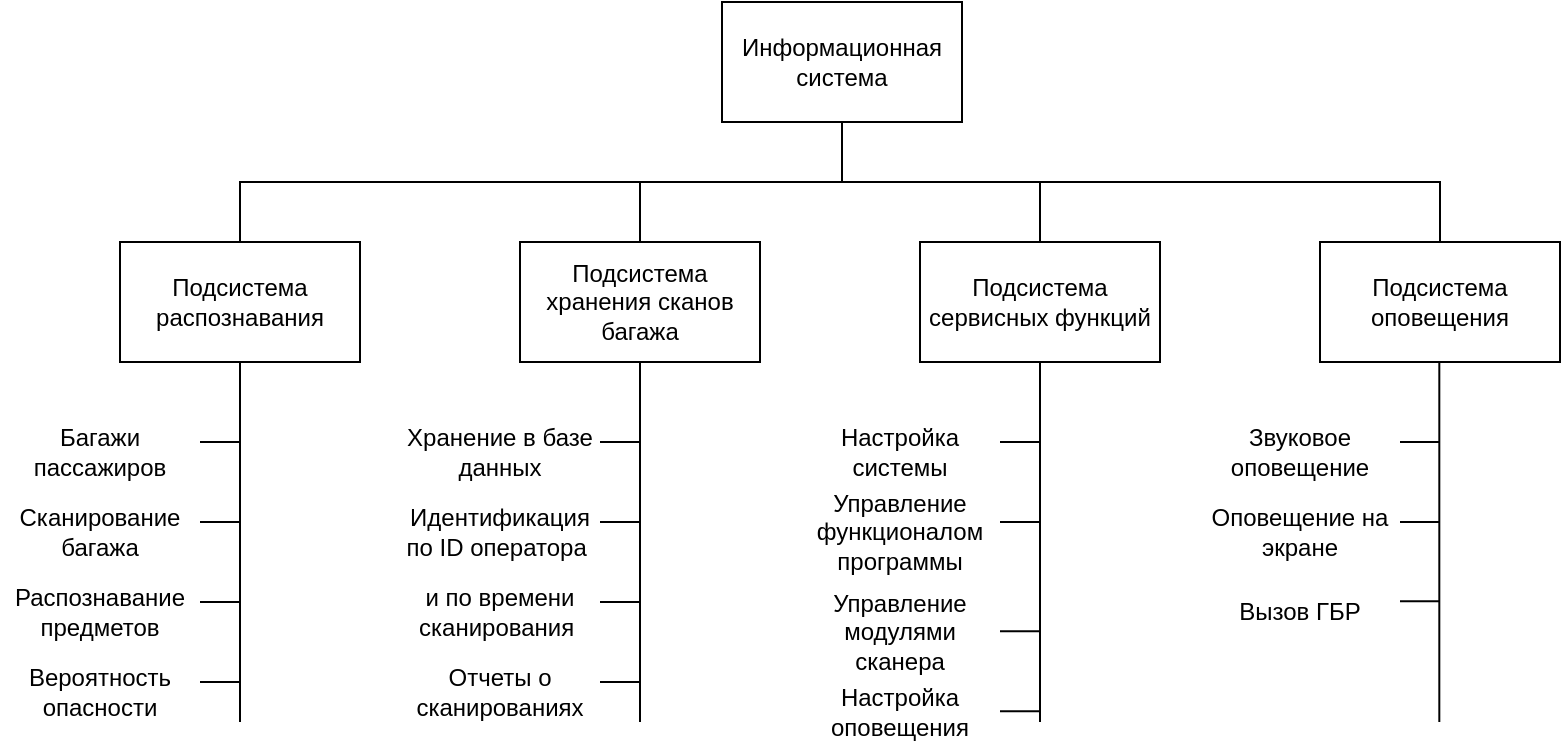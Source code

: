 <mxfile version="23.1.5" type="device">
  <diagram name="Страница — 1" id="V52yMWR2OKvhJ0VihK23">
    <mxGraphModel dx="1050" dy="565" grid="1" gridSize="10" guides="1" tooltips="1" connect="1" arrows="1" fold="1" page="1" pageScale="1" pageWidth="827" pageHeight="500" math="0" shadow="0">
      <root>
        <mxCell id="0" />
        <mxCell id="1" parent="0" />
        <mxCell id="V3rpUBimfbKSP724_8Vz-1" style="edgeStyle=orthogonalEdgeStyle;rounded=0;orthogonalLoop=1;jettySize=auto;html=1;entryX=0.5;entryY=0;entryDx=0;entryDy=0;exitX=0.5;exitY=1;exitDx=0;exitDy=0;endArrow=none;endFill=0;" edge="1" parent="1" source="N836Y4mIYnj3ZA9BI1Bo-1" target="N836Y4mIYnj3ZA9BI1Bo-3">
          <mxGeometry relative="1" as="geometry" />
        </mxCell>
        <mxCell id="V3rpUBimfbKSP724_8Vz-12" style="edgeStyle=orthogonalEdgeStyle;rounded=0;orthogonalLoop=1;jettySize=auto;html=1;entryX=0.5;entryY=0;entryDx=0;entryDy=0;endArrow=none;endFill=0;" edge="1" parent="1" source="N836Y4mIYnj3ZA9BI1Bo-1" target="N836Y4mIYnj3ZA9BI1Bo-5">
          <mxGeometry relative="1" as="geometry" />
        </mxCell>
        <mxCell id="V3rpUBimfbKSP724_8Vz-18" style="edgeStyle=orthogonalEdgeStyle;rounded=0;orthogonalLoop=1;jettySize=auto;html=1;entryX=0.5;entryY=0;entryDx=0;entryDy=0;endArrow=none;endFill=0;" edge="1" parent="1" source="N836Y4mIYnj3ZA9BI1Bo-1" target="N836Y4mIYnj3ZA9BI1Bo-7">
          <mxGeometry relative="1" as="geometry" />
        </mxCell>
        <mxCell id="V3rpUBimfbKSP724_8Vz-24" style="edgeStyle=orthogonalEdgeStyle;rounded=0;orthogonalLoop=1;jettySize=auto;html=1;entryX=0.5;entryY=0;entryDx=0;entryDy=0;endArrow=none;endFill=0;" edge="1" parent="1" source="N836Y4mIYnj3ZA9BI1Bo-1" target="N836Y4mIYnj3ZA9BI1Bo-9">
          <mxGeometry relative="1" as="geometry">
            <Array as="points">
              <mxPoint x="445" y="130" />
              <mxPoint x="744" y="130" />
            </Array>
          </mxGeometry>
        </mxCell>
        <mxCell id="N836Y4mIYnj3ZA9BI1Bo-1" value="Информационная система" style="rounded=0;whiteSpace=wrap;html=1;" parent="1" vertex="1">
          <mxGeometry x="385" y="40" width="120" height="60" as="geometry" />
        </mxCell>
        <mxCell id="N836Y4mIYnj3ZA9BI1Bo-3" value="Подсистема распознавания" style="rounded=0;whiteSpace=wrap;html=1;" parent="1" vertex="1">
          <mxGeometry x="84" y="160" width="120" height="60" as="geometry" />
        </mxCell>
        <mxCell id="N836Y4mIYnj3ZA9BI1Bo-5" value="Подсистема хранения сканов багажа" style="rounded=0;whiteSpace=wrap;html=1;" parent="1" vertex="1">
          <mxGeometry x="284" y="160" width="120" height="60" as="geometry" />
        </mxCell>
        <mxCell id="N836Y4mIYnj3ZA9BI1Bo-7" value="Подсистема сервисных функций" style="rounded=0;whiteSpace=wrap;html=1;" parent="1" vertex="1">
          <mxGeometry x="484" y="160" width="120" height="60" as="geometry" />
        </mxCell>
        <mxCell id="N836Y4mIYnj3ZA9BI1Bo-9" value="Подсистема оповещения" style="rounded=0;whiteSpace=wrap;html=1;" parent="1" vertex="1">
          <mxGeometry x="684" y="160" width="120" height="60" as="geometry" />
        </mxCell>
        <mxCell id="N836Y4mIYnj3ZA9BI1Bo-11" value="" style="endArrow=none;html=1;rounded=0;exitX=0.5;exitY=1;exitDx=0;exitDy=0;" parent="1" source="N836Y4mIYnj3ZA9BI1Bo-3" edge="1">
          <mxGeometry width="50" height="50" relative="1" as="geometry">
            <mxPoint x="328" y="280" as="sourcePoint" />
            <mxPoint x="144" y="400" as="targetPoint" />
          </mxGeometry>
        </mxCell>
        <mxCell id="N836Y4mIYnj3ZA9BI1Bo-12" value="" style="endArrow=none;html=1;rounded=0;" parent="1" edge="1">
          <mxGeometry width="50" height="50" relative="1" as="geometry">
            <mxPoint x="124" y="260" as="sourcePoint" />
            <mxPoint x="144" y="260" as="targetPoint" />
          </mxGeometry>
        </mxCell>
        <mxCell id="N836Y4mIYnj3ZA9BI1Bo-13" value="" style="endArrow=none;html=1;rounded=0;" parent="1" edge="1">
          <mxGeometry width="50" height="50" relative="1" as="geometry">
            <mxPoint x="124" y="300" as="sourcePoint" />
            <mxPoint x="144" y="300" as="targetPoint" />
          </mxGeometry>
        </mxCell>
        <mxCell id="N836Y4mIYnj3ZA9BI1Bo-15" value="Сканирование багажа" style="text;html=1;align=center;verticalAlign=middle;whiteSpace=wrap;rounded=0;" parent="1" vertex="1">
          <mxGeometry x="24" y="290" width="100" height="30" as="geometry" />
        </mxCell>
        <mxCell id="N836Y4mIYnj3ZA9BI1Bo-16" value="Распознавание предметов" style="text;html=1;align=center;verticalAlign=middle;whiteSpace=wrap;rounded=0;" parent="1" vertex="1">
          <mxGeometry x="24" y="330" width="100" height="30" as="geometry" />
        </mxCell>
        <mxCell id="N836Y4mIYnj3ZA9BI1Bo-17" value="" style="endArrow=none;html=1;rounded=0;" parent="1" edge="1">
          <mxGeometry width="50" height="50" relative="1" as="geometry">
            <mxPoint x="124" y="340" as="sourcePoint" />
            <mxPoint x="144" y="340" as="targetPoint" />
          </mxGeometry>
        </mxCell>
        <mxCell id="N836Y4mIYnj3ZA9BI1Bo-18" value="Вероятность опасности" style="text;html=1;align=center;verticalAlign=middle;whiteSpace=wrap;rounded=0;" parent="1" vertex="1">
          <mxGeometry x="24" y="370" width="100" height="30" as="geometry" />
        </mxCell>
        <mxCell id="N836Y4mIYnj3ZA9BI1Bo-24" value="Хранение в базе данных" style="text;html=1;align=center;verticalAlign=middle;whiteSpace=wrap;rounded=0;" parent="1" vertex="1">
          <mxGeometry x="224" y="250" width="100" height="30" as="geometry" />
        </mxCell>
        <mxCell id="N836Y4mIYnj3ZA9BI1Bo-25" value="Идентификация по ID оператора&amp;nbsp;" style="text;html=1;align=center;verticalAlign=middle;whiteSpace=wrap;rounded=0;" parent="1" vertex="1">
          <mxGeometry x="224" y="290" width="100" height="30" as="geometry" />
        </mxCell>
        <mxCell id="N836Y4mIYnj3ZA9BI1Bo-27" value="Отчеты о сканированиях" style="text;html=1;align=center;verticalAlign=middle;whiteSpace=wrap;rounded=0;" parent="1" vertex="1">
          <mxGeometry x="224" y="370" width="100" height="30" as="geometry" />
        </mxCell>
        <mxCell id="N836Y4mIYnj3ZA9BI1Bo-32" value="Настройка системы" style="text;html=1;align=center;verticalAlign=middle;whiteSpace=wrap;rounded=0;" parent="1" vertex="1">
          <mxGeometry x="424" y="250" width="100" height="30" as="geometry" />
        </mxCell>
        <mxCell id="N836Y4mIYnj3ZA9BI1Bo-33" value="Управление функционалом программы" style="text;html=1;align=center;verticalAlign=middle;whiteSpace=wrap;rounded=0;" parent="1" vertex="1">
          <mxGeometry x="424" y="290" width="100" height="30" as="geometry" />
        </mxCell>
        <mxCell id="N836Y4mIYnj3ZA9BI1Bo-35" value="Управление модулями сканера" style="text;html=1;align=center;verticalAlign=middle;whiteSpace=wrap;rounded=0;" parent="1" vertex="1">
          <mxGeometry x="424" y="340" width="100" height="30" as="geometry" />
        </mxCell>
        <mxCell id="N836Y4mIYnj3ZA9BI1Bo-47" value="Звуковое оповещение" style="text;html=1;align=center;verticalAlign=middle;whiteSpace=wrap;rounded=0;" parent="1" vertex="1">
          <mxGeometry x="624" y="250" width="100" height="30" as="geometry" />
        </mxCell>
        <mxCell id="N836Y4mIYnj3ZA9BI1Bo-48" value="Настройка оповещения" style="text;html=1;align=center;verticalAlign=middle;whiteSpace=wrap;rounded=0;" parent="1" vertex="1">
          <mxGeometry x="444" y="380" width="60" height="30" as="geometry" />
        </mxCell>
        <mxCell id="N836Y4mIYnj3ZA9BI1Bo-50" value="Оповещение на экране" style="text;html=1;align=center;verticalAlign=middle;whiteSpace=wrap;rounded=0;" parent="1" vertex="1">
          <mxGeometry x="624" y="290" width="100" height="30" as="geometry" />
        </mxCell>
        <mxCell id="N836Y4mIYnj3ZA9BI1Bo-52" value="Вызов ГБР" style="text;html=1;align=center;verticalAlign=middle;whiteSpace=wrap;rounded=0;" parent="1" vertex="1">
          <mxGeometry x="624" y="330" width="100" height="30" as="geometry" />
        </mxCell>
        <mxCell id="V3rpUBimfbKSP724_8Vz-2" value="" style="endArrow=none;html=1;rounded=0;" edge="1" parent="1">
          <mxGeometry width="50" height="50" relative="1" as="geometry">
            <mxPoint x="124" y="380" as="sourcePoint" />
            <mxPoint x="144" y="380" as="targetPoint" />
          </mxGeometry>
        </mxCell>
        <mxCell id="V3rpUBimfbKSP724_8Vz-3" value="Багажи пассажиров" style="text;html=1;align=center;verticalAlign=middle;whiteSpace=wrap;rounded=0;" vertex="1" parent="1">
          <mxGeometry x="24" y="250" width="100" height="30" as="geometry" />
        </mxCell>
        <mxCell id="V3rpUBimfbKSP724_8Vz-4" value="" style="endArrow=none;html=1;rounded=0;exitX=0.5;exitY=1;exitDx=0;exitDy=0;" edge="1" parent="1" source="N836Y4mIYnj3ZA9BI1Bo-5">
          <mxGeometry width="50" height="50" relative="1" as="geometry">
            <mxPoint x="344" y="260" as="sourcePoint" />
            <mxPoint x="344" y="400" as="targetPoint" />
          </mxGeometry>
        </mxCell>
        <mxCell id="V3rpUBimfbKSP724_8Vz-5" value="" style="endArrow=none;html=1;rounded=0;" edge="1" parent="1">
          <mxGeometry width="50" height="50" relative="1" as="geometry">
            <mxPoint x="324" y="260" as="sourcePoint" />
            <mxPoint x="344" y="260" as="targetPoint" />
          </mxGeometry>
        </mxCell>
        <mxCell id="V3rpUBimfbKSP724_8Vz-6" value="" style="endArrow=none;html=1;rounded=0;" edge="1" parent="1">
          <mxGeometry width="50" height="50" relative="1" as="geometry">
            <mxPoint x="324" y="300" as="sourcePoint" />
            <mxPoint x="344" y="300" as="targetPoint" />
          </mxGeometry>
        </mxCell>
        <mxCell id="V3rpUBimfbKSP724_8Vz-7" value="" style="endArrow=none;html=1;rounded=0;" edge="1" parent="1">
          <mxGeometry width="50" height="50" relative="1" as="geometry">
            <mxPoint x="324" y="340" as="sourcePoint" />
            <mxPoint x="344" y="340" as="targetPoint" />
          </mxGeometry>
        </mxCell>
        <mxCell id="V3rpUBimfbKSP724_8Vz-8" value="" style="endArrow=none;html=1;rounded=0;" edge="1" parent="1">
          <mxGeometry width="50" height="50" relative="1" as="geometry">
            <mxPoint x="324" y="380" as="sourcePoint" />
            <mxPoint x="344" y="380" as="targetPoint" />
          </mxGeometry>
        </mxCell>
        <mxCell id="V3rpUBimfbKSP724_8Vz-9" value="и по времени сканирования&amp;nbsp;" style="text;html=1;align=center;verticalAlign=middle;whiteSpace=wrap;rounded=0;" vertex="1" parent="1">
          <mxGeometry x="224" y="330" width="100" height="30" as="geometry" />
        </mxCell>
        <mxCell id="V3rpUBimfbKSP724_8Vz-13" value="" style="endArrow=none;html=1;rounded=0;exitX=0.5;exitY=1;exitDx=0;exitDy=0;" edge="1" parent="1" source="N836Y4mIYnj3ZA9BI1Bo-7">
          <mxGeometry width="50" height="50" relative="1" as="geometry">
            <mxPoint x="544" y="240" as="sourcePoint" />
            <mxPoint x="544" y="400" as="targetPoint" />
          </mxGeometry>
        </mxCell>
        <mxCell id="V3rpUBimfbKSP724_8Vz-14" value="" style="endArrow=none;html=1;rounded=0;" edge="1" parent="1">
          <mxGeometry width="50" height="50" relative="1" as="geometry">
            <mxPoint x="524" y="260" as="sourcePoint" />
            <mxPoint x="544" y="260" as="targetPoint" />
          </mxGeometry>
        </mxCell>
        <mxCell id="V3rpUBimfbKSP724_8Vz-15" value="" style="endArrow=none;html=1;rounded=0;" edge="1" parent="1">
          <mxGeometry width="50" height="50" relative="1" as="geometry">
            <mxPoint x="524" y="300" as="sourcePoint" />
            <mxPoint x="544" y="300" as="targetPoint" />
          </mxGeometry>
        </mxCell>
        <mxCell id="V3rpUBimfbKSP724_8Vz-16" value="" style="endArrow=none;html=1;rounded=0;" edge="1" parent="1">
          <mxGeometry width="50" height="50" relative="1" as="geometry">
            <mxPoint x="524" y="354.66" as="sourcePoint" />
            <mxPoint x="544" y="354.66" as="targetPoint" />
          </mxGeometry>
        </mxCell>
        <mxCell id="V3rpUBimfbKSP724_8Vz-17" value="" style="endArrow=none;html=1;rounded=0;" edge="1" parent="1">
          <mxGeometry width="50" height="50" relative="1" as="geometry">
            <mxPoint x="524" y="394.66" as="sourcePoint" />
            <mxPoint x="544" y="394.66" as="targetPoint" />
          </mxGeometry>
        </mxCell>
        <mxCell id="V3rpUBimfbKSP724_8Vz-19" value="" style="endArrow=none;html=1;rounded=0;exitX=0.5;exitY=1;exitDx=0;exitDy=0;" edge="1" parent="1">
          <mxGeometry width="50" height="50" relative="1" as="geometry">
            <mxPoint x="743.66" y="220" as="sourcePoint" />
            <mxPoint x="743.66" y="400" as="targetPoint" />
          </mxGeometry>
        </mxCell>
        <mxCell id="V3rpUBimfbKSP724_8Vz-20" value="" style="endArrow=none;html=1;rounded=0;" edge="1" parent="1">
          <mxGeometry width="50" height="50" relative="1" as="geometry">
            <mxPoint x="724" y="260" as="sourcePoint" />
            <mxPoint x="744" y="260" as="targetPoint" />
          </mxGeometry>
        </mxCell>
        <mxCell id="V3rpUBimfbKSP724_8Vz-21" value="" style="endArrow=none;html=1;rounded=0;" edge="1" parent="1">
          <mxGeometry width="50" height="50" relative="1" as="geometry">
            <mxPoint x="724" y="300" as="sourcePoint" />
            <mxPoint x="744" y="300" as="targetPoint" />
          </mxGeometry>
        </mxCell>
        <mxCell id="V3rpUBimfbKSP724_8Vz-22" value="" style="endArrow=none;html=1;rounded=0;" edge="1" parent="1">
          <mxGeometry width="50" height="50" relative="1" as="geometry">
            <mxPoint x="724" y="339.6" as="sourcePoint" />
            <mxPoint x="744" y="339.6" as="targetPoint" />
          </mxGeometry>
        </mxCell>
      </root>
    </mxGraphModel>
  </diagram>
</mxfile>
